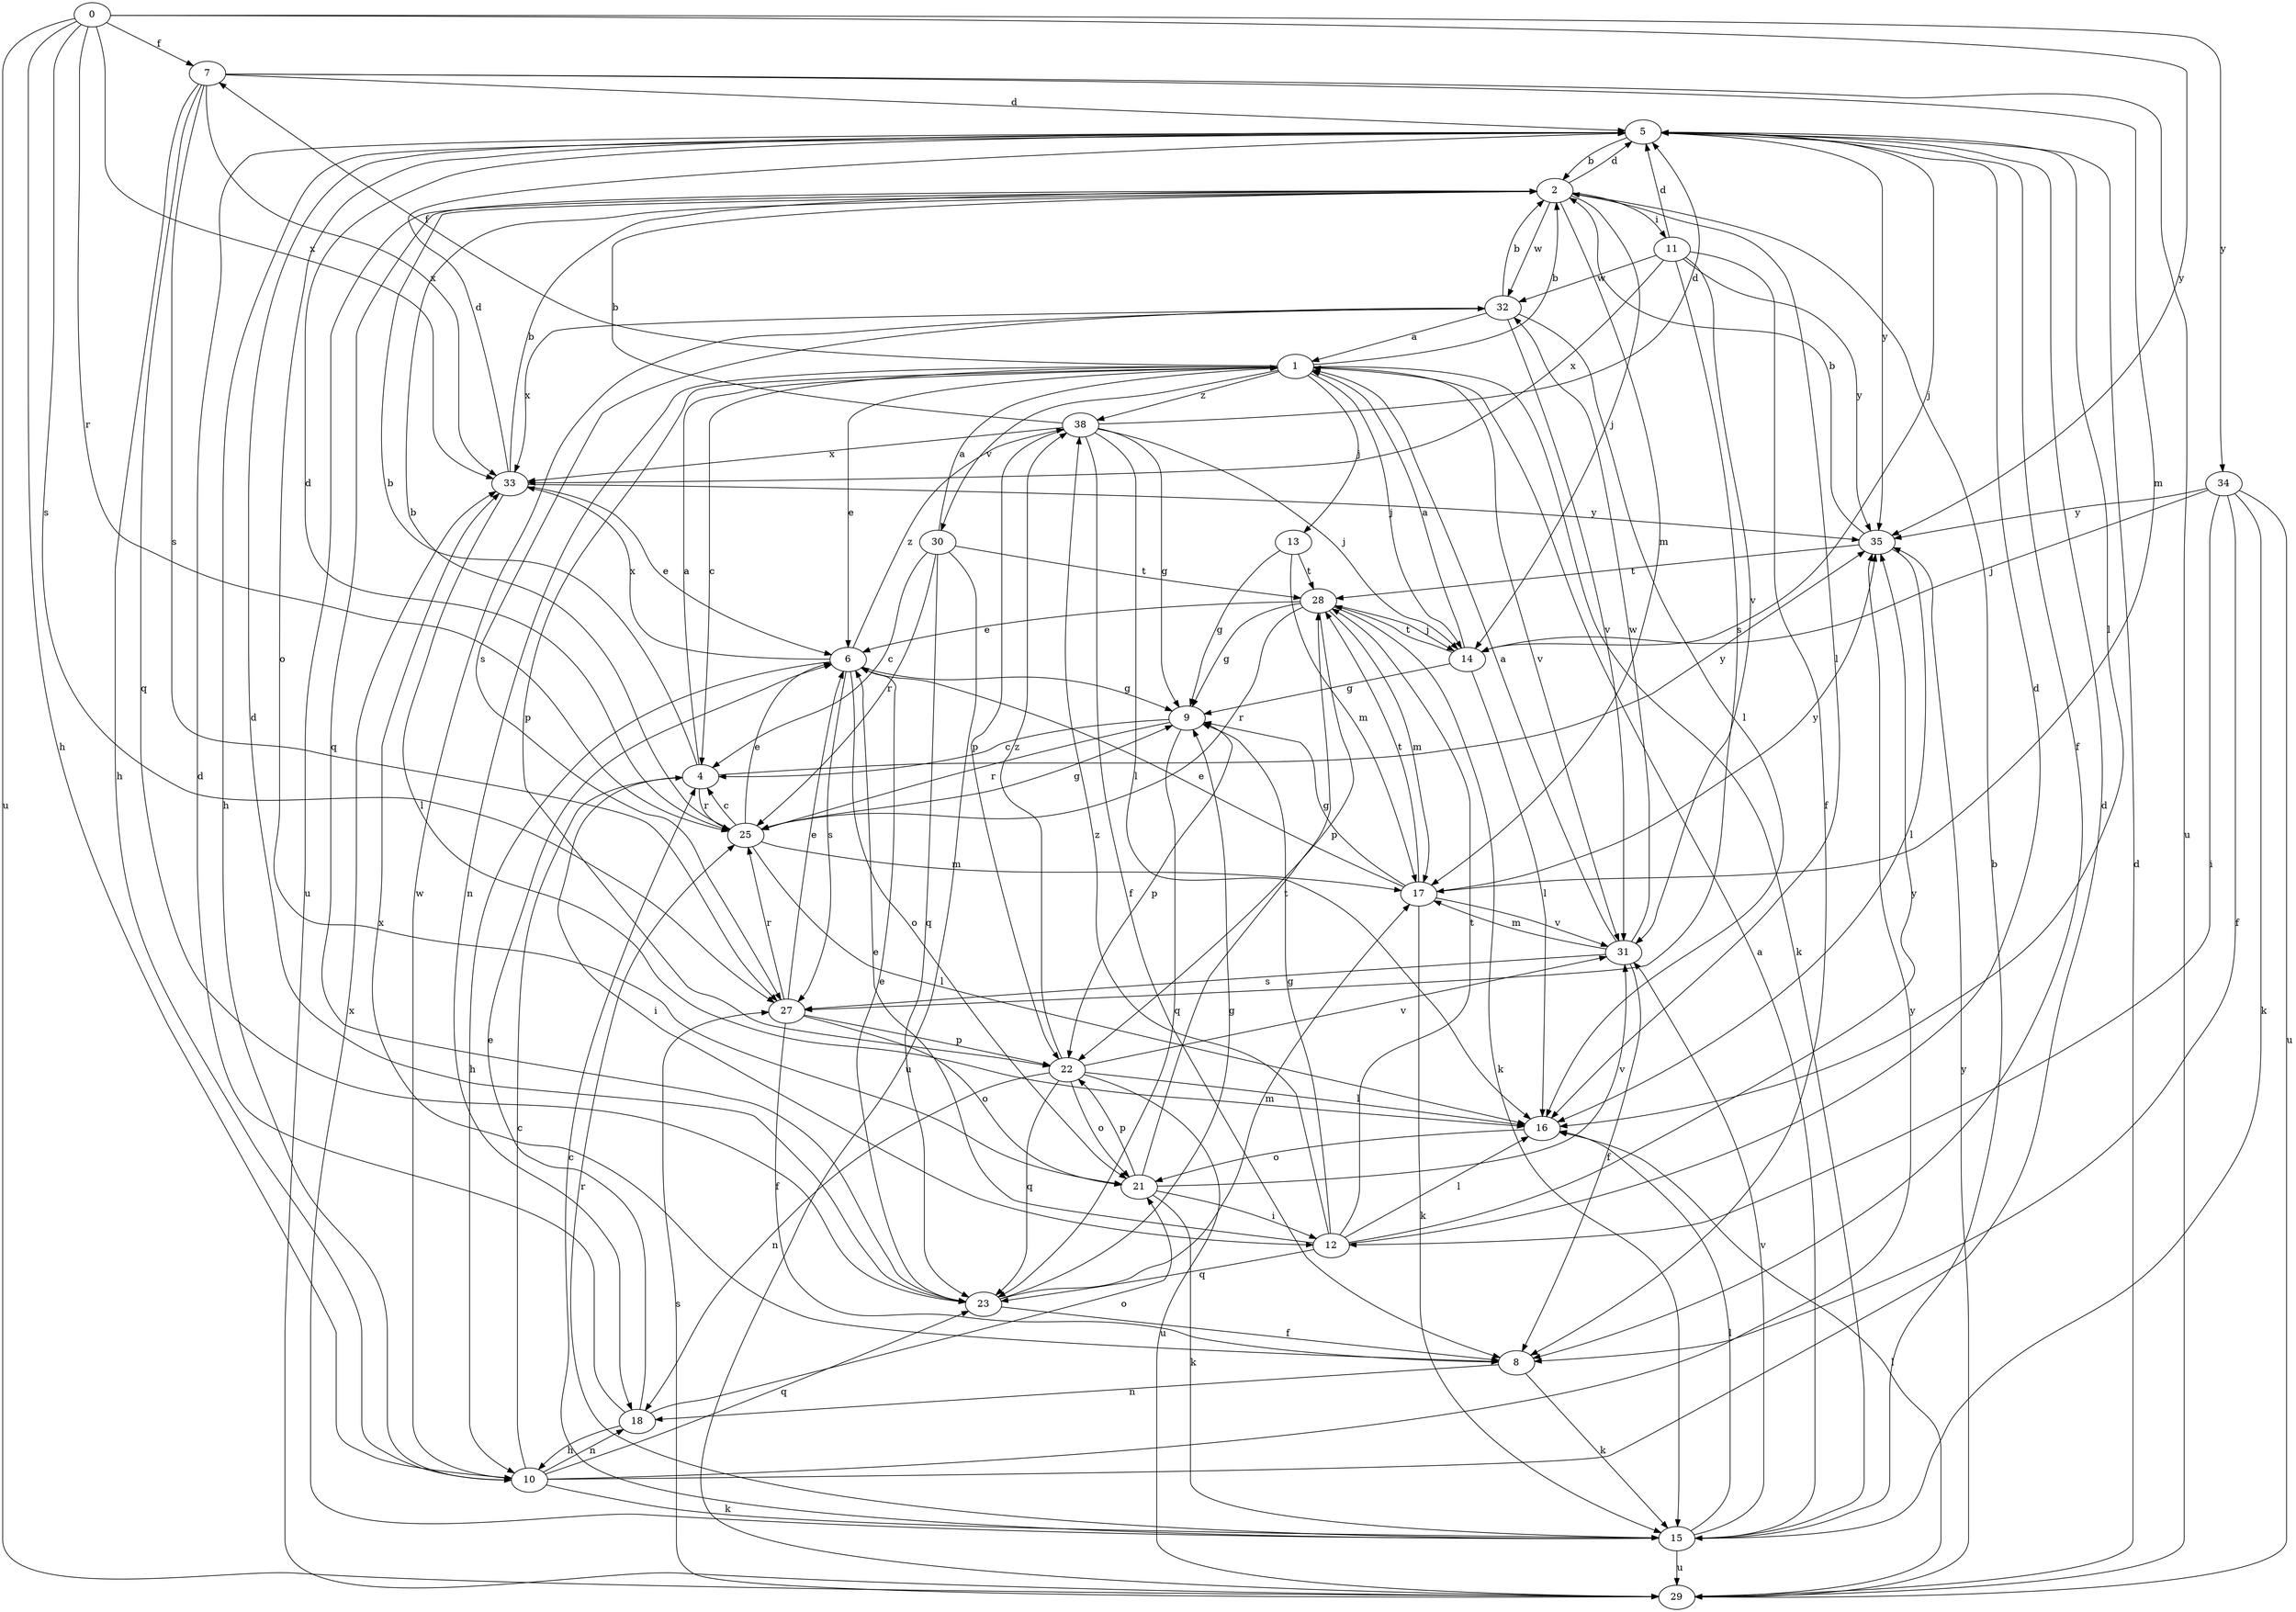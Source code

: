 strict digraph  {
0;
1;
2;
4;
5;
6;
7;
8;
9;
10;
11;
12;
13;
14;
15;
16;
17;
18;
21;
22;
23;
25;
27;
28;
29;
30;
31;
32;
33;
34;
35;
38;
0 -> 7  [label=f];
0 -> 10  [label=h];
0 -> 25  [label=r];
0 -> 27  [label=s];
0 -> 29  [label=u];
0 -> 33  [label=x];
0 -> 34  [label=y];
0 -> 35  [label=y];
1 -> 2  [label=b];
1 -> 4  [label=c];
1 -> 6  [label=e];
1 -> 7  [label=f];
1 -> 13  [label=j];
1 -> 14  [label=j];
1 -> 15  [label=k];
1 -> 18  [label=n];
1 -> 22  [label=p];
1 -> 30  [label=v];
1 -> 31  [label=v];
1 -> 38  [label=z];
2 -> 5  [label=d];
2 -> 11  [label=i];
2 -> 14  [label=j];
2 -> 16  [label=l];
2 -> 17  [label=m];
2 -> 23  [label=q];
2 -> 29  [label=u];
2 -> 32  [label=w];
4 -> 1  [label=a];
4 -> 2  [label=b];
4 -> 12  [label=i];
4 -> 25  [label=r];
4 -> 35  [label=y];
5 -> 2  [label=b];
5 -> 8  [label=f];
5 -> 10  [label=h];
5 -> 14  [label=j];
5 -> 16  [label=l];
5 -> 21  [label=o];
5 -> 35  [label=y];
6 -> 9  [label=g];
6 -> 10  [label=h];
6 -> 21  [label=o];
6 -> 27  [label=s];
6 -> 33  [label=x];
6 -> 38  [label=z];
7 -> 5  [label=d];
7 -> 10  [label=h];
7 -> 17  [label=m];
7 -> 23  [label=q];
7 -> 27  [label=s];
7 -> 29  [label=u];
7 -> 33  [label=x];
8 -> 15  [label=k];
8 -> 18  [label=n];
8 -> 33  [label=x];
9 -> 4  [label=c];
9 -> 22  [label=p];
9 -> 23  [label=q];
9 -> 25  [label=r];
10 -> 4  [label=c];
10 -> 5  [label=d];
10 -> 15  [label=k];
10 -> 18  [label=n];
10 -> 23  [label=q];
10 -> 32  [label=w];
10 -> 35  [label=y];
11 -> 5  [label=d];
11 -> 8  [label=f];
11 -> 27  [label=s];
11 -> 31  [label=v];
11 -> 32  [label=w];
11 -> 33  [label=x];
11 -> 35  [label=y];
12 -> 5  [label=d];
12 -> 6  [label=e];
12 -> 9  [label=g];
12 -> 16  [label=l];
12 -> 23  [label=q];
12 -> 28  [label=t];
12 -> 35  [label=y];
12 -> 38  [label=z];
13 -> 9  [label=g];
13 -> 17  [label=m];
13 -> 28  [label=t];
14 -> 1  [label=a];
14 -> 9  [label=g];
14 -> 16  [label=l];
14 -> 28  [label=t];
15 -> 1  [label=a];
15 -> 2  [label=b];
15 -> 4  [label=c];
15 -> 16  [label=l];
15 -> 25  [label=r];
15 -> 29  [label=u];
15 -> 31  [label=v];
15 -> 33  [label=x];
16 -> 21  [label=o];
17 -> 6  [label=e];
17 -> 9  [label=g];
17 -> 15  [label=k];
17 -> 28  [label=t];
17 -> 31  [label=v];
17 -> 35  [label=y];
18 -> 5  [label=d];
18 -> 6  [label=e];
18 -> 10  [label=h];
18 -> 21  [label=o];
21 -> 12  [label=i];
21 -> 15  [label=k];
21 -> 22  [label=p];
21 -> 28  [label=t];
21 -> 31  [label=v];
22 -> 16  [label=l];
22 -> 18  [label=n];
22 -> 21  [label=o];
22 -> 23  [label=q];
22 -> 29  [label=u];
22 -> 31  [label=v];
22 -> 38  [label=z];
23 -> 5  [label=d];
23 -> 6  [label=e];
23 -> 8  [label=f];
23 -> 9  [label=g];
23 -> 17  [label=m];
25 -> 2  [label=b];
25 -> 4  [label=c];
25 -> 5  [label=d];
25 -> 6  [label=e];
25 -> 9  [label=g];
25 -> 16  [label=l];
25 -> 17  [label=m];
27 -> 6  [label=e];
27 -> 8  [label=f];
27 -> 21  [label=o];
27 -> 22  [label=p];
27 -> 25  [label=r];
28 -> 6  [label=e];
28 -> 9  [label=g];
28 -> 14  [label=j];
28 -> 15  [label=k];
28 -> 17  [label=m];
28 -> 22  [label=p];
28 -> 25  [label=r];
29 -> 5  [label=d];
29 -> 16  [label=l];
29 -> 27  [label=s];
29 -> 35  [label=y];
30 -> 1  [label=a];
30 -> 4  [label=c];
30 -> 23  [label=q];
30 -> 25  [label=r];
30 -> 28  [label=t];
30 -> 29  [label=u];
31 -> 1  [label=a];
31 -> 8  [label=f];
31 -> 17  [label=m];
31 -> 27  [label=s];
31 -> 32  [label=w];
32 -> 1  [label=a];
32 -> 2  [label=b];
32 -> 16  [label=l];
32 -> 27  [label=s];
32 -> 31  [label=v];
32 -> 33  [label=x];
33 -> 2  [label=b];
33 -> 5  [label=d];
33 -> 6  [label=e];
33 -> 16  [label=l];
33 -> 35  [label=y];
34 -> 8  [label=f];
34 -> 12  [label=i];
34 -> 14  [label=j];
34 -> 15  [label=k];
34 -> 29  [label=u];
34 -> 35  [label=y];
35 -> 2  [label=b];
35 -> 16  [label=l];
35 -> 28  [label=t];
38 -> 2  [label=b];
38 -> 5  [label=d];
38 -> 8  [label=f];
38 -> 9  [label=g];
38 -> 14  [label=j];
38 -> 16  [label=l];
38 -> 22  [label=p];
38 -> 33  [label=x];
}
